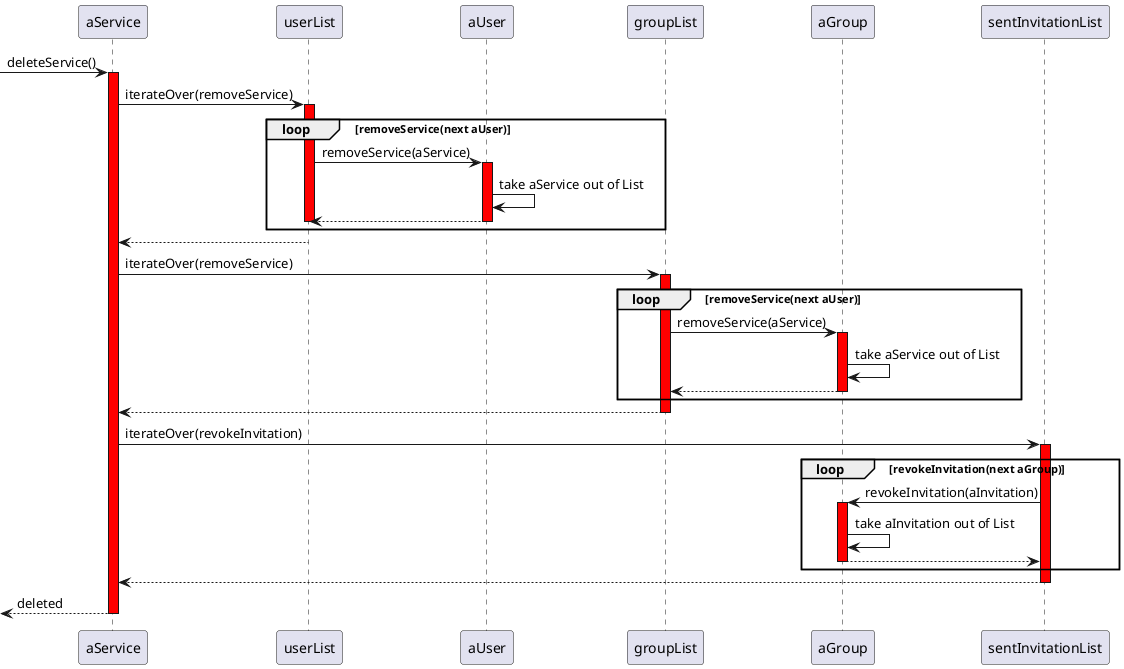 @startuml
->aService : deleteService()
activate aService #ff0000
aService->userList :iterateOver(removeService)
activate userList #ff0000
loop removeService(next aUser) 
userList -> aUser :removeService(aService)
activate aUser #ff0000
aUser -> aUser :take aService out of List
userList <-- aUser
deactivate aUser
deactivate userList
end loop
aService <-- userList
aService -> groupList :iterateOver(removeService)
loop removeService(next aUser)
activate groupList #ff0000
groupList -> aGroup :removeService(aService)
activate aGroup #ff0000
aGroup -> aGroup :take aService out of List
groupList <-- aGroup
deactivate aGroup
end loop
aService <-- groupList
deactivate groupList
aService -> sentInvitationList :iterateOver(revokeInvitation)
activate sentInvitationList #ff0000
loop revokeInvitation(next aGroup)
sentInvitationList -> aGroup :revokeInvitation(aInvitation)
activate aGroup #ff0000
aGroup -> aGroup: take aInvitation out of List
sentInvitationList <-- aGroup
deactivate aGroup
end loop
sentInvitationList --> aService
deactivate sentInvitationList
<-- aService :deleted
deactivate aService
@enduml